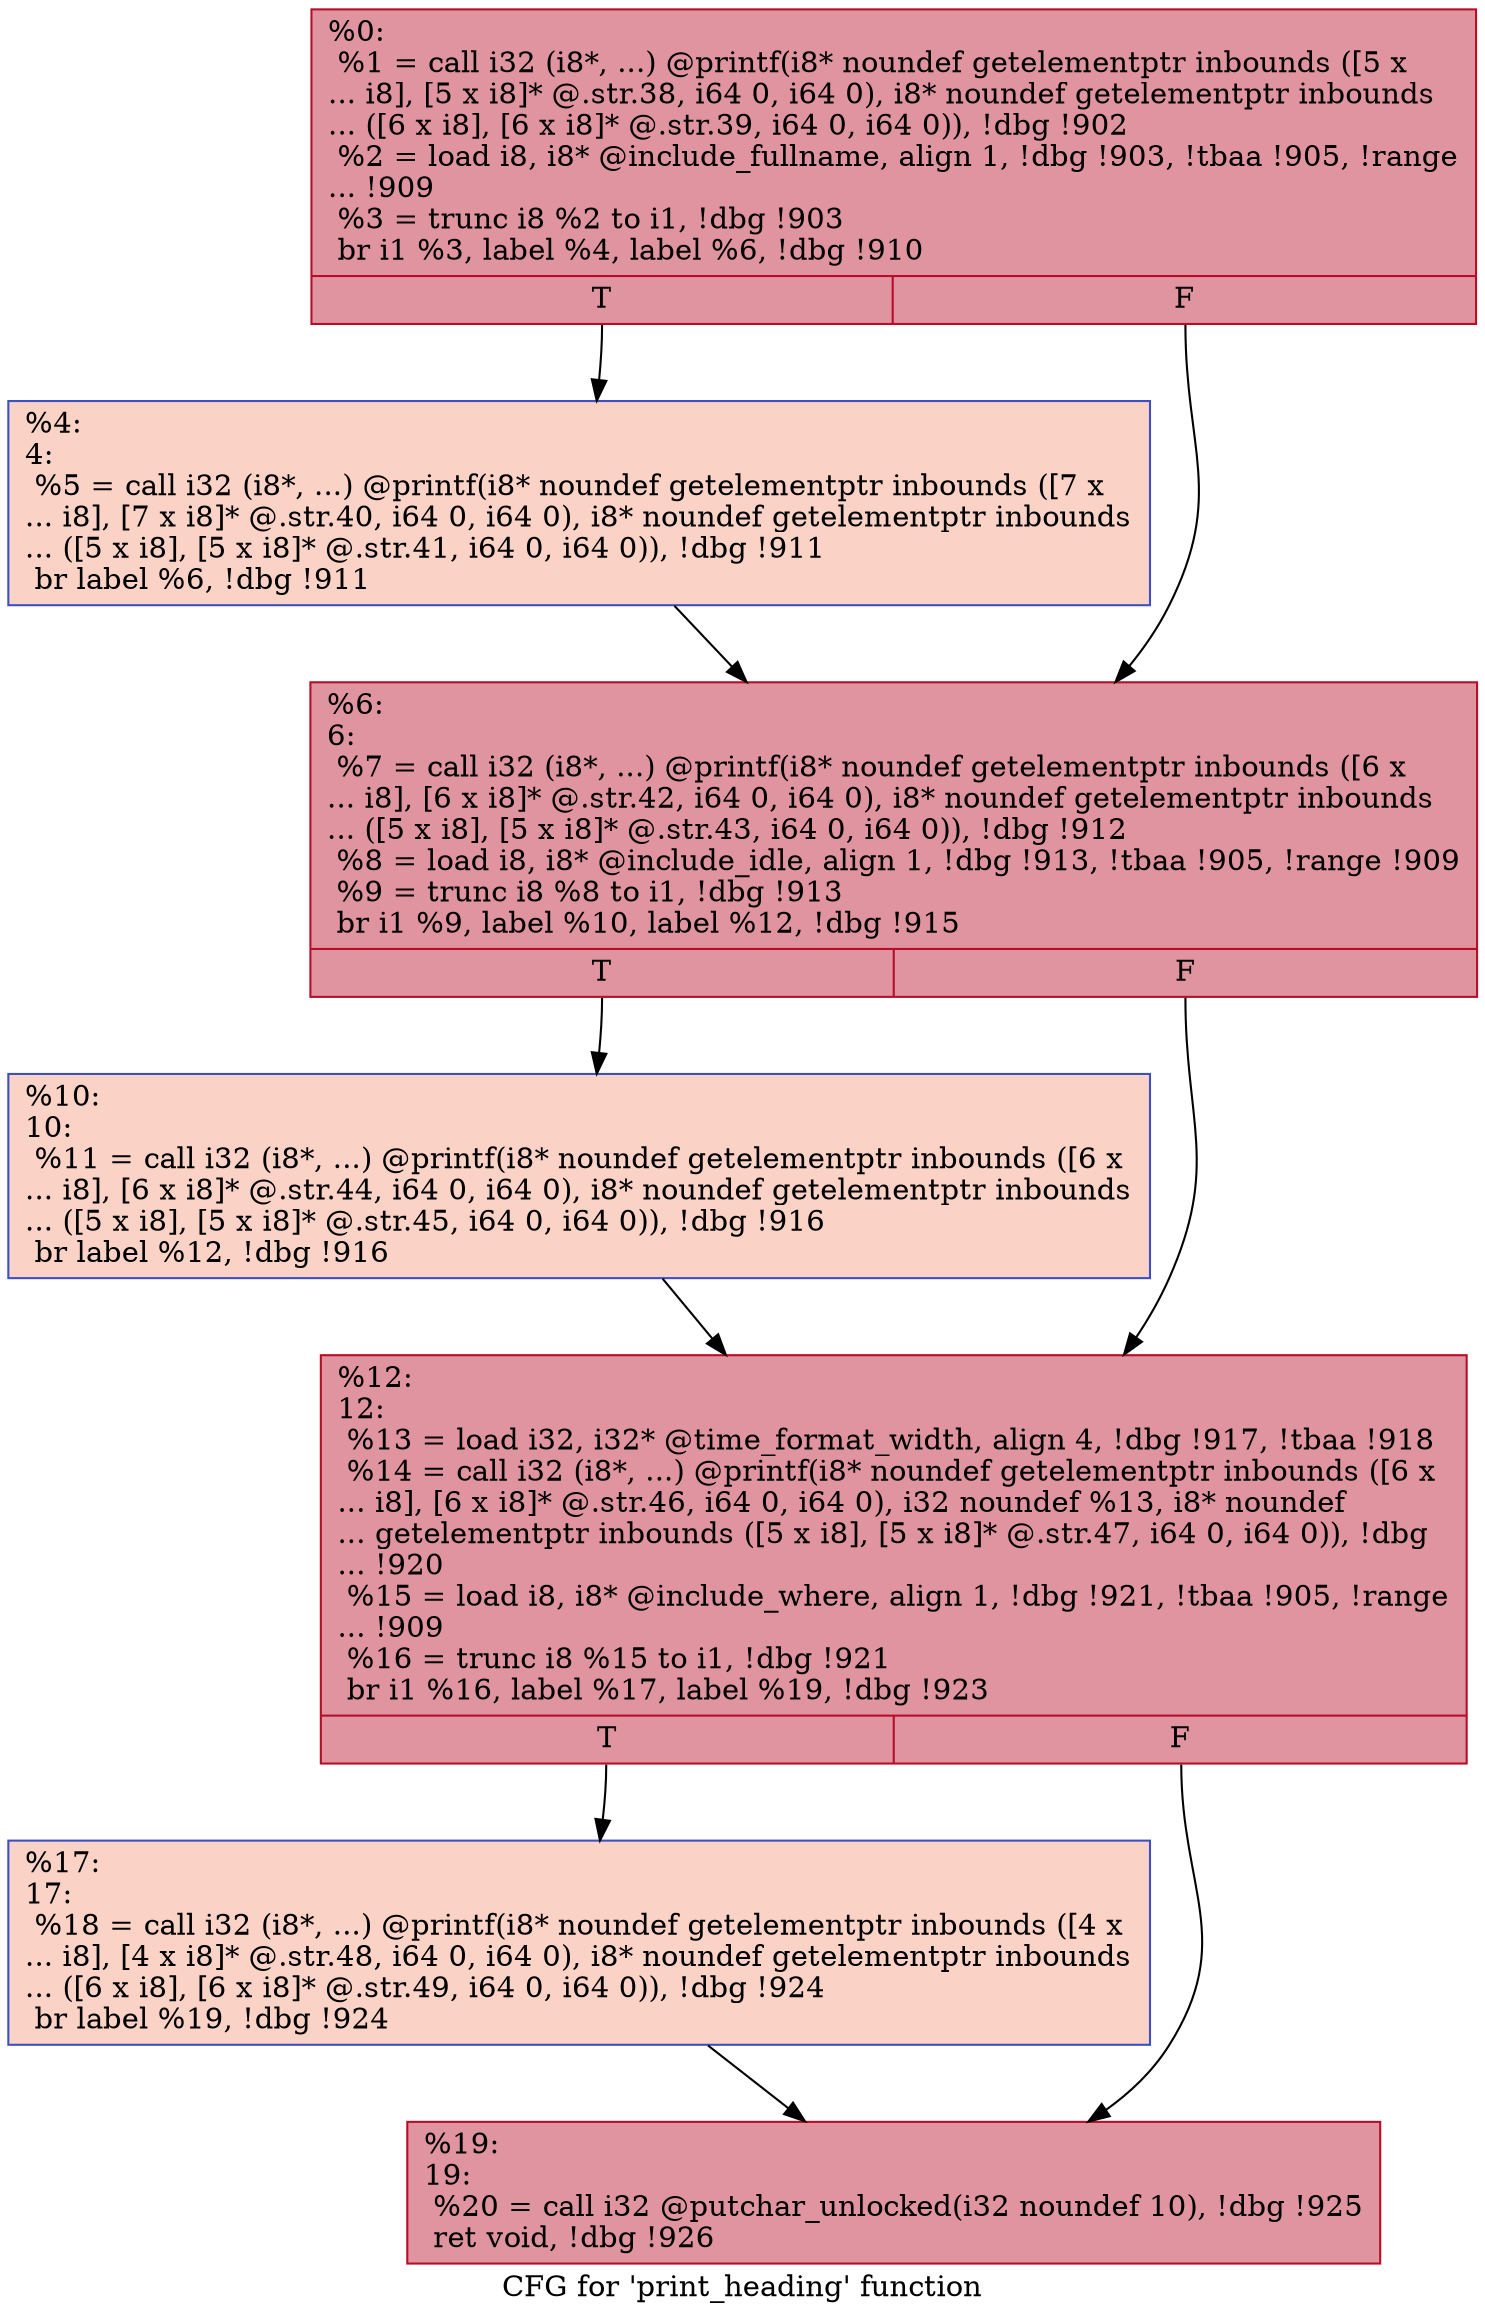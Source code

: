 digraph "CFG for 'print_heading' function" {
	label="CFG for 'print_heading' function";

	Node0x1d31380 [shape=record,color="#b70d28ff", style=filled, fillcolor="#b70d2870",label="{%0:\l  %1 = call i32 (i8*, ...) @printf(i8* noundef getelementptr inbounds ([5 x\l... i8], [5 x i8]* @.str.38, i64 0, i64 0), i8* noundef getelementptr inbounds\l... ([6 x i8], [6 x i8]* @.str.39, i64 0, i64 0)), !dbg !902\l  %2 = load i8, i8* @include_fullname, align 1, !dbg !903, !tbaa !905, !range\l... !909\l  %3 = trunc i8 %2 to i1, !dbg !903\l  br i1 %3, label %4, label %6, !dbg !910\l|{<s0>T|<s1>F}}"];
	Node0x1d31380:s0 -> Node0x1d31450;
	Node0x1d31380:s1 -> Node0x1d314a0;
	Node0x1d31450 [shape=record,color="#3d50c3ff", style=filled, fillcolor="#f59c7d70",label="{%4:\l4:                                                \l  %5 = call i32 (i8*, ...) @printf(i8* noundef getelementptr inbounds ([7 x\l... i8], [7 x i8]* @.str.40, i64 0, i64 0), i8* noundef getelementptr inbounds\l... ([5 x i8], [5 x i8]* @.str.41, i64 0, i64 0)), !dbg !911\l  br label %6, !dbg !911\l}"];
	Node0x1d31450 -> Node0x1d314a0;
	Node0x1d314a0 [shape=record,color="#b70d28ff", style=filled, fillcolor="#b70d2870",label="{%6:\l6:                                                \l  %7 = call i32 (i8*, ...) @printf(i8* noundef getelementptr inbounds ([6 x\l... i8], [6 x i8]* @.str.42, i64 0, i64 0), i8* noundef getelementptr inbounds\l... ([5 x i8], [5 x i8]* @.str.43, i64 0, i64 0)), !dbg !912\l  %8 = load i8, i8* @include_idle, align 1, !dbg !913, !tbaa !905, !range !909\l  %9 = trunc i8 %8 to i1, !dbg !913\l  br i1 %9, label %10, label %12, !dbg !915\l|{<s0>T|<s1>F}}"];
	Node0x1d314a0:s0 -> Node0x1d314f0;
	Node0x1d314a0:s1 -> Node0x1d31540;
	Node0x1d314f0 [shape=record,color="#3d50c3ff", style=filled, fillcolor="#f59c7d70",label="{%10:\l10:                                               \l  %11 = call i32 (i8*, ...) @printf(i8* noundef getelementptr inbounds ([6 x\l... i8], [6 x i8]* @.str.44, i64 0, i64 0), i8* noundef getelementptr inbounds\l... ([5 x i8], [5 x i8]* @.str.45, i64 0, i64 0)), !dbg !916\l  br label %12, !dbg !916\l}"];
	Node0x1d314f0 -> Node0x1d31540;
	Node0x1d31540 [shape=record,color="#b70d28ff", style=filled, fillcolor="#b70d2870",label="{%12:\l12:                                               \l  %13 = load i32, i32* @time_format_width, align 4, !dbg !917, !tbaa !918\l  %14 = call i32 (i8*, ...) @printf(i8* noundef getelementptr inbounds ([6 x\l... i8], [6 x i8]* @.str.46, i64 0, i64 0), i32 noundef %13, i8* noundef\l... getelementptr inbounds ([5 x i8], [5 x i8]* @.str.47, i64 0, i64 0)), !dbg\l... !920\l  %15 = load i8, i8* @include_where, align 1, !dbg !921, !tbaa !905, !range\l... !909\l  %16 = trunc i8 %15 to i1, !dbg !921\l  br i1 %16, label %17, label %19, !dbg !923\l|{<s0>T|<s1>F}}"];
	Node0x1d31540:s0 -> Node0x1d31590;
	Node0x1d31540:s1 -> Node0x1d315e0;
	Node0x1d31590 [shape=record,color="#3d50c3ff", style=filled, fillcolor="#f59c7d70",label="{%17:\l17:                                               \l  %18 = call i32 (i8*, ...) @printf(i8* noundef getelementptr inbounds ([4 x\l... i8], [4 x i8]* @.str.48, i64 0, i64 0), i8* noundef getelementptr inbounds\l... ([6 x i8], [6 x i8]* @.str.49, i64 0, i64 0)), !dbg !924\l  br label %19, !dbg !924\l}"];
	Node0x1d31590 -> Node0x1d315e0;
	Node0x1d315e0 [shape=record,color="#b70d28ff", style=filled, fillcolor="#b70d2870",label="{%19:\l19:                                               \l  %20 = call i32 @putchar_unlocked(i32 noundef 10), !dbg !925\l  ret void, !dbg !926\l}"];
}
